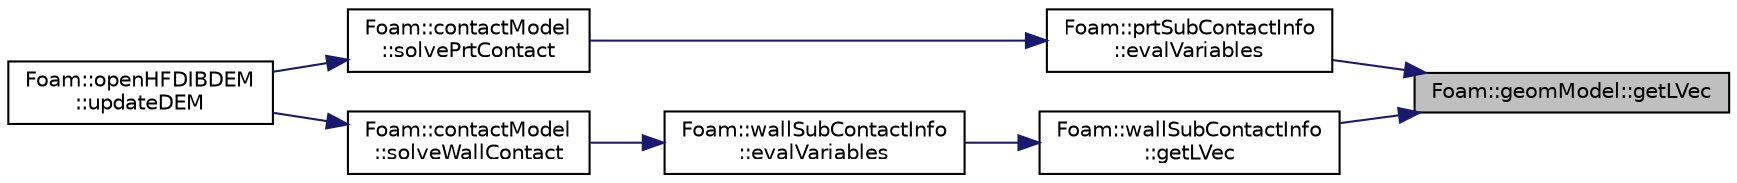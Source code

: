 digraph "Foam::geomModel::getLVec"
{
 // LATEX_PDF_SIZE
  edge [fontname="Helvetica",fontsize="10",labelfontname="Helvetica",labelfontsize="10"];
  node [fontname="Helvetica",fontsize="10",shape=record];
  rankdir="RL";
  Node1 [label="Foam::geomModel::getLVec",height=0.2,width=0.4,color="black", fillcolor="grey75", style="filled", fontcolor="black",tooltip=" "];
  Node1 -> Node2 [dir="back",color="midnightblue",fontsize="10",style="solid"];
  Node2 [label="Foam::prtSubContactInfo\l::evalVariables",height=0.2,width=0.4,color="black", fillcolor="white", style="filled",URL="$classFoam_1_1prtSubContactInfo.html#a8066d18d19eccd82ab137456048567d5",tooltip=" "];
  Node2 -> Node3 [dir="back",color="midnightblue",fontsize="10",style="solid"];
  Node3 [label="Foam::contactModel\l::solvePrtContact",height=0.2,width=0.4,color="black", fillcolor="white", style="filled",URL="$namespaceFoam_1_1contactModel.html#a1015511181f3011430c3a9acf645df75",tooltip=" "];
  Node3 -> Node4 [dir="back",color="midnightblue",fontsize="10",style="solid"];
  Node4 [label="Foam::openHFDIBDEM\l::updateDEM",height=0.2,width=0.4,color="black", fillcolor="white", style="filled",URL="$classFoam_1_1openHFDIBDEM.html#a631520a4cab61268624eada0bb3497f0",tooltip=" "];
  Node1 -> Node5 [dir="back",color="midnightblue",fontsize="10",style="solid"];
  Node5 [label="Foam::wallSubContactInfo\l::getLVec",height=0.2,width=0.4,color="black", fillcolor="white", style="filled",URL="$classFoam_1_1wallSubContactInfo.html#aeb01c7ad5c8f3729face695b8339b128",tooltip=" "];
  Node5 -> Node6 [dir="back",color="midnightblue",fontsize="10",style="solid"];
  Node6 [label="Foam::wallSubContactInfo\l::evalVariables",height=0.2,width=0.4,color="black", fillcolor="white", style="filled",URL="$classFoam_1_1wallSubContactInfo.html#ad46c2ecd069e593b2edef6b8db248c14",tooltip=" "];
  Node6 -> Node7 [dir="back",color="midnightblue",fontsize="10",style="solid"];
  Node7 [label="Foam::contactModel\l::solveWallContact",height=0.2,width=0.4,color="black", fillcolor="white", style="filled",URL="$namespaceFoam_1_1contactModel.html#aff2224d04310d3d48f3221a9633dbff9",tooltip=" "];
  Node7 -> Node4 [dir="back",color="midnightblue",fontsize="10",style="solid"];
}
